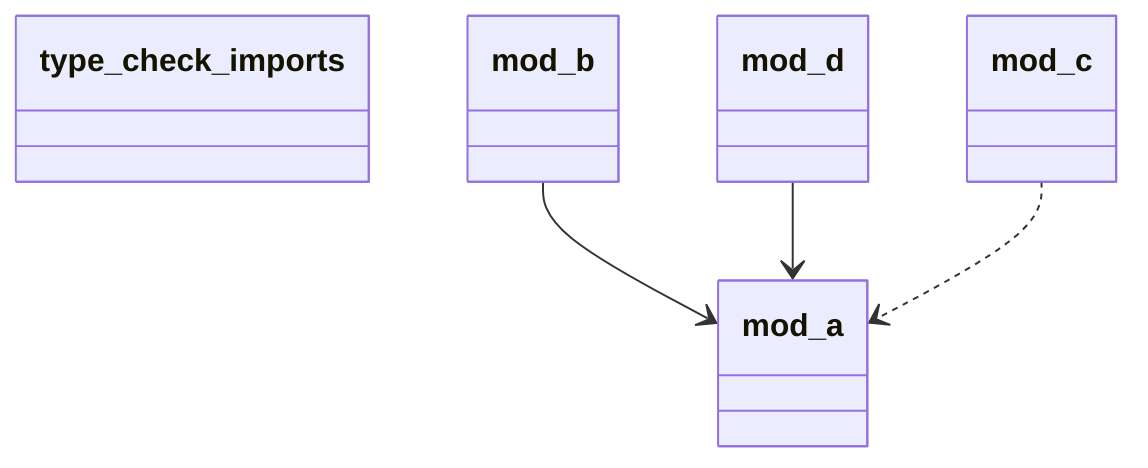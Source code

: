 classDiagram
  class type_check_imports {
  }
  class mod_a {
  }
  class mod_b {
  }
  class mod_c {
  }
  class mod_d {
  }
  mod_b --> mod_a
  mod_d --> mod_a
  mod_c ..> mod_a